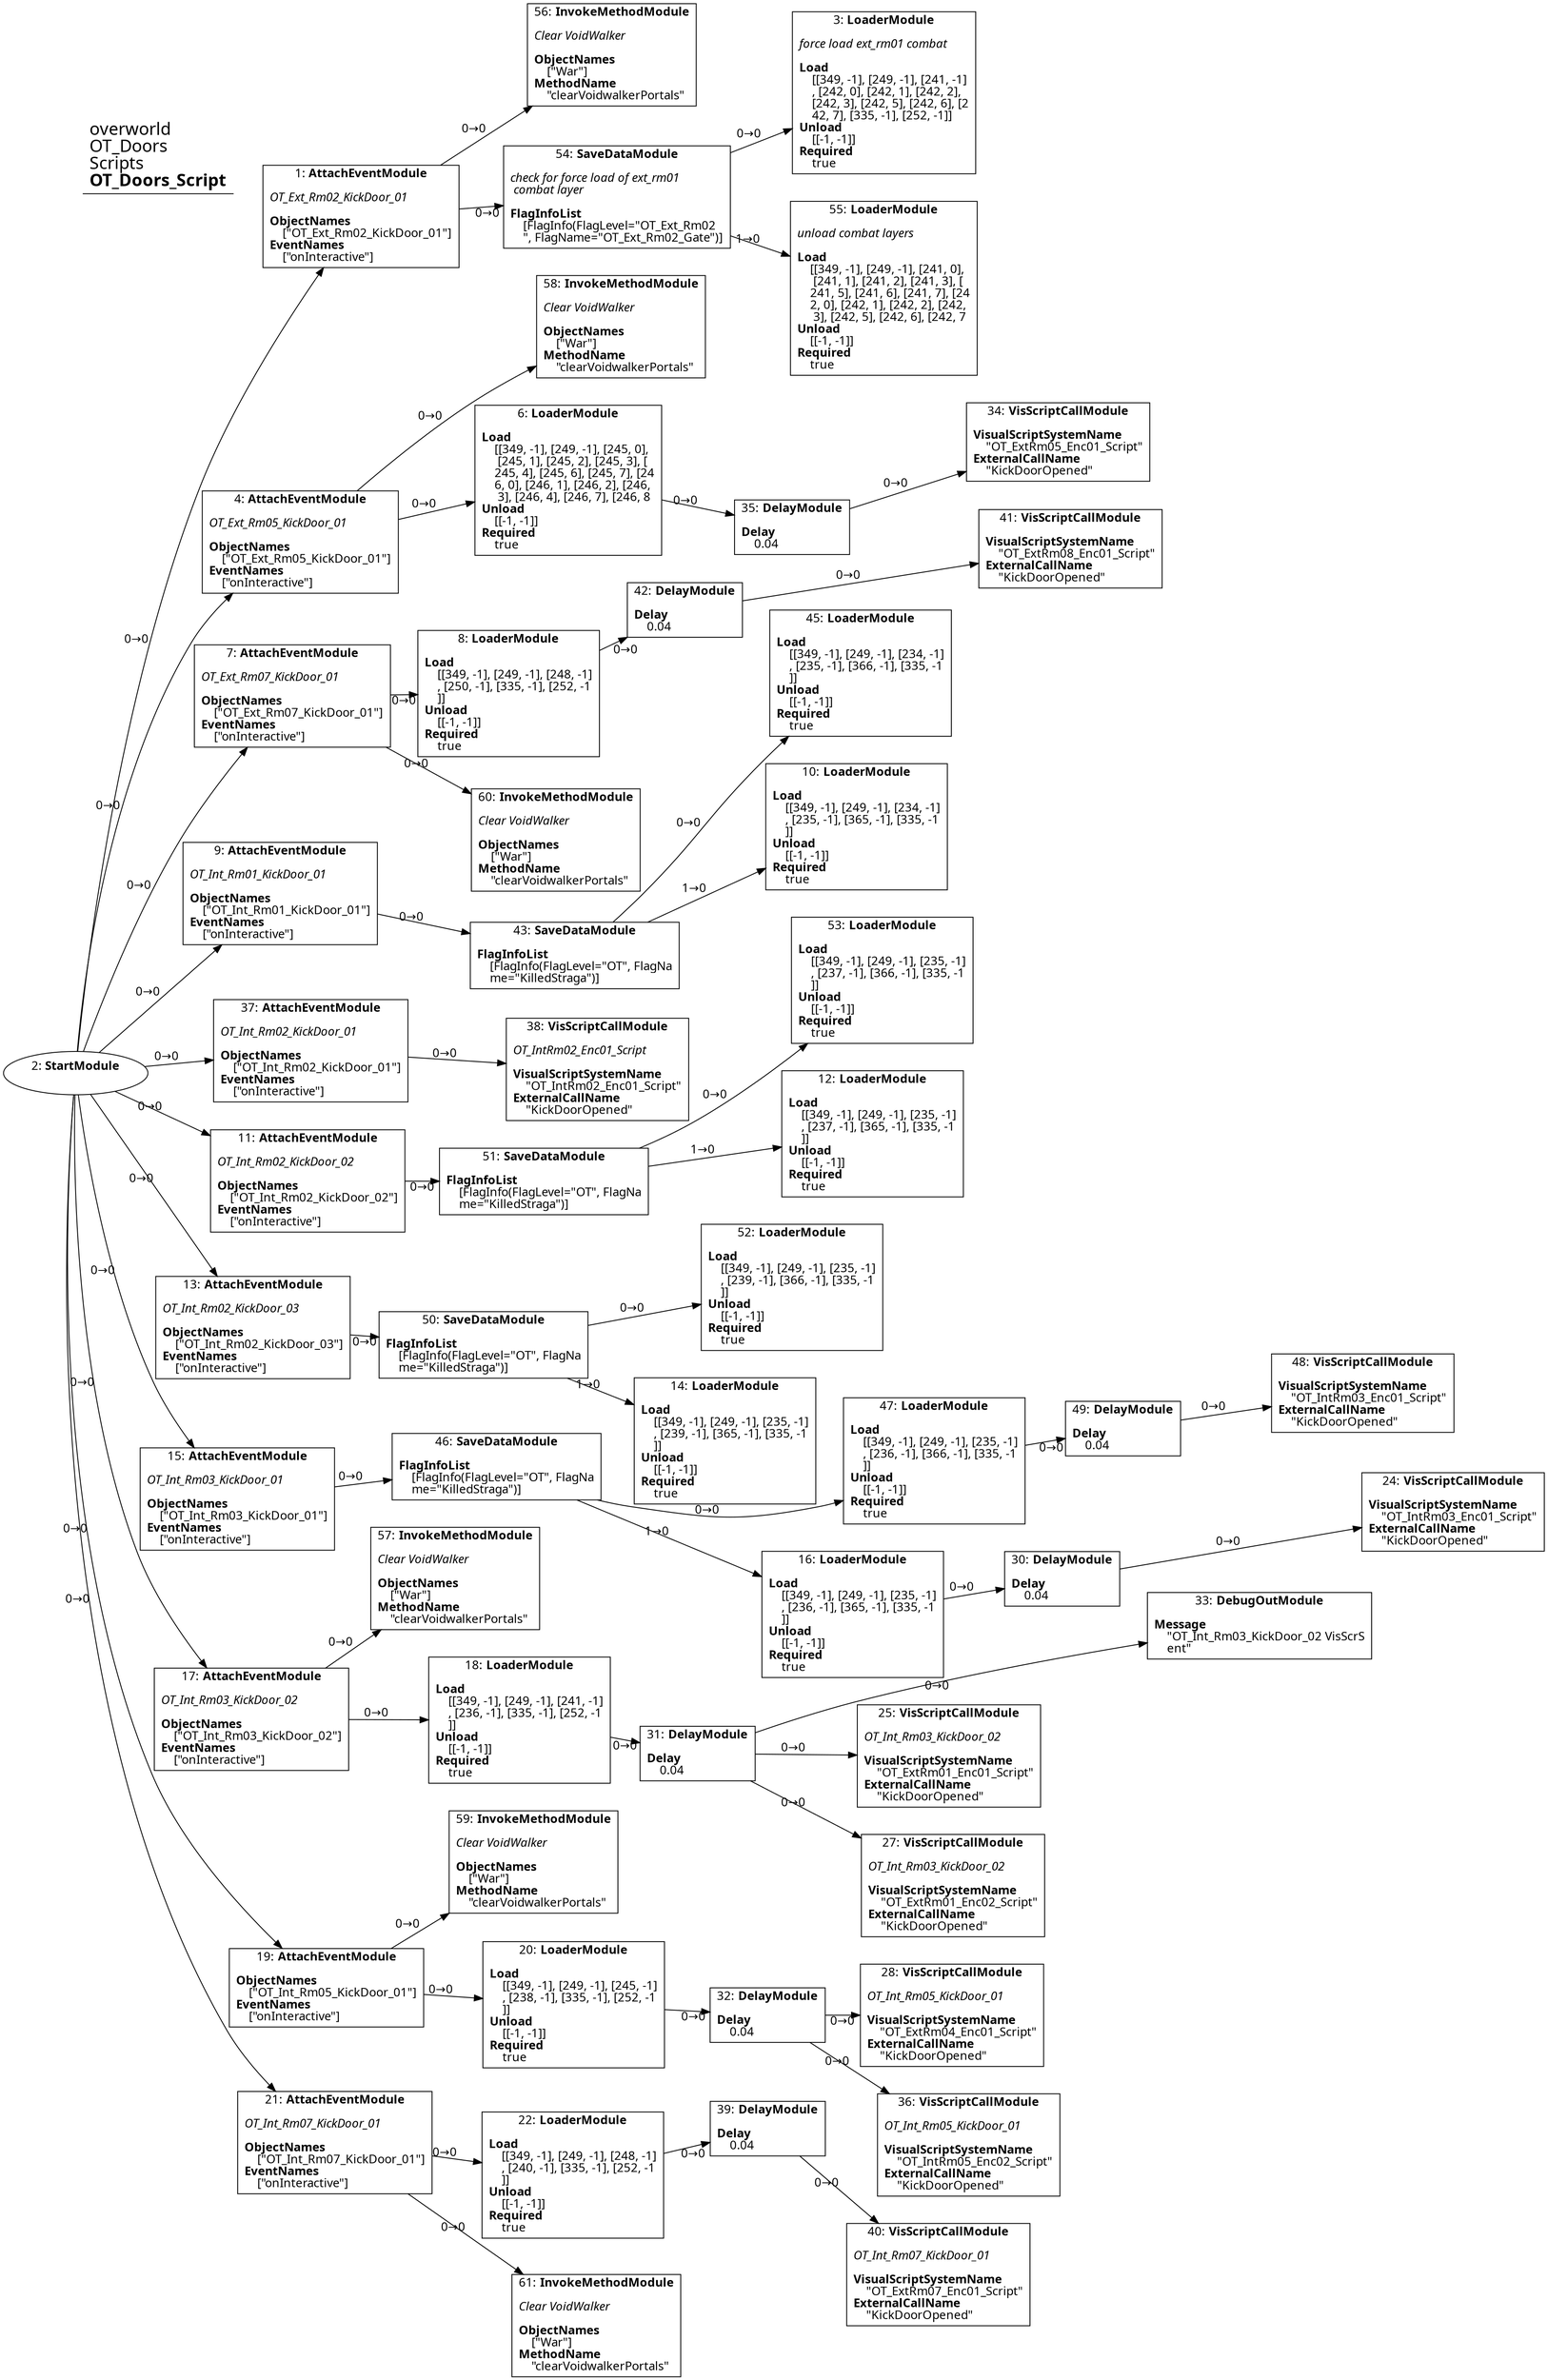 digraph {
    layout = fdp;
    overlap = prism;
    sep = "+16";
    splines = spline;

    node [ shape = box ];

    graph [ fontname = "Segoe UI" ];
    node [ fontname = "Segoe UI" ];
    edge [ fontname = "Segoe UI" ];

    1 [ label = <1: <b>AttachEventModule</b><br/><br/><i>OT_Ext_Rm02_KickDoor_01<br align="left"/></i><br align="left"/><b>ObjectNames</b><br align="left"/>    [&quot;OT_Ext_Rm02_KickDoor_01&quot;]<br align="left"/><b>EventNames</b><br align="left"/>    [&quot;onInteractive&quot;]<br align="left"/>> ];
    1 [ pos = "0.216,0.29700002!" ];
    1 -> 54 [ label = "0→0" ];
    1 -> 56 [ label = "0→0" ];

    2 [ label = <2: <b>StartModule</b><br/><br/>> ];
    2 [ shape = oval ]
    2 [ pos = "-0.287,-0.86!" ];
    2 -> 1 [ label = "0→0" ];
    2 -> 4 [ label = "0→0" ];
    2 -> 7 [ label = "0→0" ];
    2 -> 9 [ label = "0→0" ];
    2 -> 11 [ label = "0→0" ];
    2 -> 13 [ label = "0→0" ];
    2 -> 15 [ label = "0→0" ];
    2 -> 17 [ label = "0→0" ];
    2 -> 19 [ label = "0→0" ];
    2 -> 21 [ label = "0→0" ];
    2 -> 37 [ label = "0→0" ];

    3 [ label = <3: <b>LoaderModule</b><br/><br/><i>force load ext_rm01 combat<br align="left"/></i><br align="left"/><b>Load</b><br align="left"/>    [[349, -1], [249, -1], [241, -1]<br align="left"/>    , [242, 0], [242, 1], [242, 2], <br align="left"/>    [242, 3], [242, 5], [242, 6], [2<br align="left"/>    42, 7], [335, -1], [252, -1]]<br align="left"/><b>Unload</b><br align="left"/>    [[-1, -1]]<br align="left"/><b>Required</b><br align="left"/>    true<br align="left"/>> ];
    3 [ pos = "0.75600004,0.33800003!" ];

    4 [ label = <4: <b>AttachEventModule</b><br/><br/><i>OT_Ext_Rm05_KickDoor_01<br align="left"/></i><br align="left"/><b>ObjectNames</b><br align="left"/>    [&quot;OT_Ext_Rm05_KickDoor_01&quot;]<br align="left"/><b>EventNames</b><br align="left"/>    [&quot;onInteractive&quot;]<br align="left"/>> ];
    4 [ pos = "0.21300001,-0.096!" ];
    4 -> 6 [ label = "0→0" ];
    4 -> 58 [ label = "0→0" ];

    6 [ label = <6: <b>LoaderModule</b><br/><br/><b>Load</b><br align="left"/>    [[349, -1], [249, -1], [245, 0],<br align="left"/>     [245, 1], [245, 2], [245, 3], [<br align="left"/>    245, 4], [245, 6], [245, 7], [24<br align="left"/>    6, 0], [246, 1], [246, 2], [246,<br align="left"/>     3], [246, 4], [246, 7], [246, 8<br align="left"/><b>Unload</b><br align="left"/>    [[-1, -1]]<br align="left"/><b>Required</b><br align="left"/>    true<br align="left"/>> ];
    6 [ pos = "0.46800002,-0.096!" ];
    6 -> 35 [ label = "0→0" ];

    7 [ label = <7: <b>AttachEventModule</b><br/><br/><i>OT_Ext_Rm07_KickDoor_01<br align="left"/></i><br align="left"/><b>ObjectNames</b><br align="left"/>    [&quot;OT_Ext_Rm07_KickDoor_01&quot;]<br align="left"/><b>EventNames</b><br align="left"/>    [&quot;onInteractive&quot;]<br align="left"/>> ];
    7 [ pos = "0.20700002,-0.25300002!" ];
    7 -> 8 [ label = "0→0" ];
    7 -> 60 [ label = "0→0" ];

    8 [ label = <8: <b>LoaderModule</b><br/><br/><b>Load</b><br align="left"/>    [[349, -1], [249, -1], [248, -1]<br align="left"/>    , [250, -1], [335, -1], [252, -1<br align="left"/>    ]]<br align="left"/><b>Unload</b><br align="left"/>    [[-1, -1]]<br align="left"/><b>Required</b><br align="left"/>    true<br align="left"/>> ];
    8 [ pos = "0.43,-0.25300002!" ];
    8 -> 42 [ label = "0→0" ];

    9 [ label = <9: <b>AttachEventModule</b><br/><br/><i>OT_Int_Rm01_KickDoor_01<br align="left"/></i><br align="left"/><b>ObjectNames</b><br align="left"/>    [&quot;OT_Int_Rm01_KickDoor_01&quot;]<br align="left"/><b>EventNames</b><br align="left"/>    [&quot;onInteractive&quot;]<br align="left"/>> ];
    9 [ pos = "0.22500001,-0.564!" ];
    9 -> 43 [ label = "0→0" ];

    10 [ label = <10: <b>LoaderModule</b><br/><br/><b>Load</b><br align="left"/>    [[349, -1], [249, -1], [234, -1]<br align="left"/>    , [235, -1], [365, -1], [335, -1<br align="left"/>    ]]<br align="left"/><b>Unload</b><br align="left"/>    [[-1, -1]]<br align="left"/><b>Required</b><br align="left"/>    true<br align="left"/>> ];
    10 [ pos = "0.665,-0.61600006!" ];

    11 [ label = <11: <b>AttachEventModule</b><br/><br/><i>OT_Int_Rm02_KickDoor_02<br align="left"/></i><br align="left"/><b>ObjectNames</b><br align="left"/>    [&quot;OT_Int_Rm02_KickDoor_02&quot;]<br align="left"/><b>EventNames</b><br align="left"/>    [&quot;onInteractive&quot;]<br align="left"/>> ];
    11 [ pos = "0.24900001,-0.99700004!" ];
    11 -> 51 [ label = "0→0" ];

    12 [ label = <12: <b>LoaderModule</b><br/><br/><b>Load</b><br align="left"/>    [[349, -1], [249, -1], [235, -1]<br align="left"/>    , [237, -1], [365, -1], [335, -1<br align="left"/>    ]]<br align="left"/><b>Unload</b><br align="left"/>    [[-1, -1]]<br align="left"/><b>Required</b><br align="left"/>    true<br align="left"/>> ];
    12 [ pos = "0.707,-1.08!" ];

    13 [ label = <13: <b>AttachEventModule</b><br/><br/><i>OT_Int_Rm02_KickDoor_03<br align="left"/></i><br align="left"/><b>ObjectNames</b><br align="left"/>    [&quot;OT_Int_Rm02_KickDoor_03&quot;]<br align="left"/><b>EventNames</b><br align="left"/>    [&quot;onInteractive&quot;]<br align="left"/>> ];
    13 [ pos = "0.23600002,-1.274!" ];
    13 -> 50 [ label = "0→0" ];

    14 [ label = <14: <b>LoaderModule</b><br/><br/><b>Load</b><br align="left"/>    [[349, -1], [249, -1], [235, -1]<br align="left"/>    , [239, -1], [365, -1], [335, -1<br align="left"/>    ]]<br align="left"/><b>Unload</b><br align="left"/>    [[-1, -1]]<br align="left"/><b>Required</b><br align="left"/>    true<br align="left"/>> ];
    14 [ pos = "0.71500003,-1.3540001!" ];

    15 [ label = <15: <b>AttachEventModule</b><br/><br/><i>OT_Int_Rm03_KickDoor_01<br align="left"/></i><br align="left"/><b>ObjectNames</b><br align="left"/>    [&quot;OT_Int_Rm03_KickDoor_01&quot;]<br align="left"/><b>EventNames</b><br align="left"/>    [&quot;onInteractive&quot;]<br align="left"/>> ];
    15 [ pos = "0.22100002,-1.598!" ];
    15 -> 46 [ label = "0→0" ];

    16 [ label = <16: <b>LoaderModule</b><br/><br/><b>Load</b><br align="left"/>    [[349, -1], [249, -1], [235, -1]<br align="left"/>    , [236, -1], [365, -1], [335, -1<br align="left"/>    ]]<br align="left"/><b>Unload</b><br align="left"/>    [[-1, -1]]<br align="left"/><b>Required</b><br align="left"/>    true<br align="left"/>> ];
    16 [ pos = "0.814,-1.6560001!" ];
    16 -> 30 [ label = "0→0" ];

    17 [ label = <17: <b>AttachEventModule</b><br/><br/><i>OT_Int_Rm03_KickDoor_02<br align="left"/></i><br align="left"/><b>ObjectNames</b><br align="left"/>    [&quot;OT_Int_Rm03_KickDoor_02&quot;]<br align="left"/><b>EventNames</b><br align="left"/>    [&quot;onInteractive&quot;]<br align="left"/>> ];
    17 [ pos = "0.231,-1.8830001!" ];
    17 -> 18 [ label = "0→0" ];
    17 -> 57 [ label = "0→0" ];

    18 [ label = <18: <b>LoaderModule</b><br/><br/><b>Load</b><br align="left"/>    [[349, -1], [249, -1], [241, -1]<br align="left"/>    , [236, -1], [335, -1], [252, -1<br align="left"/>    ]]<br align="left"/><b>Unload</b><br align="left"/>    [[-1, -1]]<br align="left"/><b>Required</b><br align="left"/>    true<br align="left"/>> ];
    18 [ pos = "0.49,-1.8830001!" ];
    18 -> 31 [ label = "0→0" ];

    19 [ label = <19: <b>AttachEventModule</b><br/><br/><b>ObjectNames</b><br align="left"/>    [&quot;OT_Int_Rm05_KickDoor_01&quot;]<br align="left"/><b>EventNames</b><br align="left"/>    [&quot;onInteractive&quot;]<br align="left"/>> ];
    19 [ pos = "0.22800002,-2.2930002!" ];
    19 -> 20 [ label = "0→0" ];
    19 -> 59 [ label = "0→0" ];

    20 [ label = <20: <b>LoaderModule</b><br/><br/><b>Load</b><br align="left"/>    [[349, -1], [249, -1], [245, -1]<br align="left"/>    , [238, -1], [335, -1], [252, -1<br align="left"/>    ]]<br align="left"/><b>Unload</b><br align="left"/>    [[-1, -1]]<br align="left"/><b>Required</b><br align="left"/>    true<br align="left"/>> ];
    20 [ pos = "0.45100003,-2.2930002!" ];
    20 -> 32 [ label = "0→0" ];

    21 [ label = <21: <b>AttachEventModule</b><br/><br/><i>OT_Int_Rm07_KickDoor_01<br align="left"/></i><br align="left"/><b>ObjectNames</b><br align="left"/>    [&quot;OT_Int_Rm07_KickDoor_01&quot;]<br align="left"/><b>EventNames</b><br align="left"/>    [&quot;onInteractive&quot;]<br align="left"/>> ];
    21 [ pos = "0.21700001,-2.4520001!" ];
    21 -> 22 [ label = "0→0" ];
    21 -> 61 [ label = "0→0" ];

    22 [ label = <22: <b>LoaderModule</b><br/><br/><b>Load</b><br align="left"/>    [[349, -1], [249, -1], [248, -1]<br align="left"/>    , [240, -1], [335, -1], [252, -1<br align="left"/>    ]]<br align="left"/><b>Unload</b><br align="left"/>    [[-1, -1]]<br align="left"/><b>Required</b><br align="left"/>    true<br align="left"/>> ];
    22 [ pos = "0.44000003,-2.4520001!" ];
    22 -> 39 [ label = "0→0" ];

    24 [ label = <24: <b>VisScriptCallModule</b><br/><br/><b>VisualScriptSystemName</b><br align="left"/>    &quot;OT_IntRm03_Enc01_Script&quot;<br align="left"/><b>ExternalCallName</b><br align="left"/>    &quot;KickDoorOpened&quot;<br align="left"/>> ];
    24 [ pos = "1.21,-1.6560001!" ];

    25 [ label = <25: <b>VisScriptCallModule</b><br/><br/><i>OT_Int_Rm03_KickDoor_02<br align="left"/></i><br align="left"/><b>VisualScriptSystemName</b><br align="left"/>    &quot;OT_ExtRm01_Enc01_Script&quot;<br align="left"/><b>ExternalCallName</b><br align="left"/>    &quot;KickDoorOpened&quot;<br align="left"/>> ];
    25 [ pos = "0.93700004,-1.8880001!" ];

    27 [ label = <27: <b>VisScriptCallModule</b><br/><br/><i>OT_Int_Rm03_KickDoor_02<br align="left"/></i><br align="left"/><b>VisualScriptSystemName</b><br align="left"/>    &quot;OT_ExtRm01_Enc02_Script&quot;<br align="left"/><b>ExternalCallName</b><br align="left"/>    &quot;KickDoorOpened&quot;<br align="left"/>> ];
    27 [ pos = "0.94200003,-1.9590001!" ];

    28 [ label = <28: <b>VisScriptCallModule</b><br/><br/><i>OT_Int_Rm05_KickDoor_01<br align="left"/></i><br align="left"/><b>VisualScriptSystemName</b><br align="left"/>    &quot;OT_ExtRm04_Enc01_Script&quot;<br align="left"/><b>ExternalCallName</b><br align="left"/>    &quot;KickDoorOpened&quot;<br align="left"/>> ];
    28 [ pos = "0.915,-2.2770002!" ];

    30 [ label = <30: <b>DelayModule</b><br/><br/><b>Delay</b><br align="left"/>    0.04<br align="left"/>> ];
    30 [ pos = "1.0530001,-1.6560001!" ];
    30 -> 24 [ label = "0→0" ];

    31 [ label = <31: <b>DelayModule</b><br/><br/><b>Delay</b><br align="left"/>    0.04<br align="left"/>> ];
    31 [ pos = "0.73,-1.8510001!" ];
    31 -> 25 [ label = "0→0" ];
    31 -> 27 [ label = "0→0" ];
    31 -> 33 [ label = "0→0" ];

    32 [ label = <32: <b>DelayModule</b><br/><br/><b>Delay</b><br align="left"/>    0.04<br align="left"/>> ];
    32 [ pos = "0.72800004,-2.2770002!" ];
    32 -> 28 [ label = "0→0" ];
    32 -> 36 [ label = "0→0" ];

    33 [ label = <33: <b>DebugOutModule</b><br/><br/><b>Message</b><br align="left"/>    &quot;OT_Int_Rm03_KickDoor_02 VisScrS<br align="left"/>    ent&quot;<br align="left"/>> ];
    33 [ pos = "1.146,-1.8510001!" ];

    34 [ label = <34: <b>VisScriptCallModule</b><br/><br/><b>VisualScriptSystemName</b><br align="left"/>    &quot;OT_ExtRm05_Enc01_Script&quot;<br align="left"/><b>ExternalCallName</b><br align="left"/>    &quot;KickDoorOpened&quot;<br align="left"/>> ];
    34 [ pos = "0.93000007,-0.096!" ];

    35 [ label = <35: <b>DelayModule</b><br/><br/><b>Delay</b><br align="left"/>    0.04<br align="left"/>> ];
    35 [ pos = "0.75100005,-0.096!" ];
    35 -> 34 [ label = "0→0" ];

    36 [ label = <36: <b>VisScriptCallModule</b><br/><br/><i>OT_Int_Rm05_KickDoor_01<br align="left"/></i><br align="left"/><b>VisualScriptSystemName</b><br align="left"/>    &quot;OT_IntRm05_Enc02_Script&quot;<br align="left"/><b>ExternalCallName</b><br align="left"/>    &quot;KickDoorOpened&quot;<br align="left"/>> ];
    36 [ pos = "0.93900007,-2.436!" ];

    37 [ label = <37: <b>AttachEventModule</b><br/><br/><i>OT_Int_Rm02_KickDoor_01<br align="left"/></i><br align="left"/><b>ObjectNames</b><br align="left"/>    [&quot;OT_Int_Rm02_KickDoor_01&quot;]<br align="left"/><b>EventNames</b><br align="left"/>    [&quot;onInteractive&quot;]<br align="left"/>> ];
    37 [ pos = "0.246,-0.79700005!" ];
    37 -> 38 [ label = "0→0" ];

    38 [ label = <38: <b>VisScriptCallModule</b><br/><br/><i>OT_IntRm02_Enc01_Script<br align="left"/></i><br align="left"/><b>VisualScriptSystemName</b><br align="left"/>    &quot;OT_IntRm02_Enc01_Script&quot;<br align="left"/><b>ExternalCallName</b><br align="left"/>    &quot;KickDoorOpened&quot;<br align="left"/>> ];
    38 [ pos = "0.47000003,-0.79700005!" ];

    39 [ label = <39: <b>DelayModule</b><br/><br/><b>Delay</b><br align="left"/>    0.04<br align="left"/>> ];
    39 [ pos = "0.67800003,-2.4520001!" ];
    39 -> 40 [ label = "0→0" ];

    40 [ label = <40: <b>VisScriptCallModule</b><br/><br/><i>OT_Int_Rm07_KickDoor_01<br align="left"/></i><br align="left"/><b>VisualScriptSystemName</b><br align="left"/>    &quot;OT_ExtRm07_Enc01_Script&quot;<br align="left"/><b>ExternalCallName</b><br align="left"/>    &quot;KickDoorOpened&quot;<br align="left"/>> ];
    40 [ pos = "0.92,-2.571!" ];

    41 [ label = <41: <b>VisScriptCallModule</b><br/><br/><b>VisualScriptSystemName</b><br align="left"/>    &quot;OT_ExtRm08_Enc01_Script&quot;<br align="left"/><b>ExternalCallName</b><br align="left"/>    &quot;KickDoorOpened&quot;<br align="left"/>> ];
    41 [ pos = "0.92,-0.25300002!" ];

    42 [ label = <42: <b>DelayModule</b><br/><br/><b>Delay</b><br align="left"/>    0.04<br align="left"/>> ];
    42 [ pos = "0.74200004,-0.25300002!" ];
    42 -> 41 [ label = "0→0" ];

    43 [ label = <43: <b>SaveDataModule</b><br/><br/><b>FlagInfoList</b><br align="left"/>    [FlagInfo(FlagLevel=&quot;OT&quot;, FlagNa<br align="left"/>    me=&quot;KilledStraga&quot;)]<br align="left"/>> ];
    43 [ pos = "0.44500002,-0.564!" ];
    43 -> 10 [ label = "1→0" ];
    43 -> 45 [ label = "0→0" ];

    45 [ label = <45: <b>LoaderModule</b><br/><br/><b>Load</b><br align="left"/>    [[349, -1], [249, -1], [234, -1]<br align="left"/>    , [235, -1], [366, -1], [335, -1<br align="left"/>    ]]<br align="left"/><b>Unload</b><br align="left"/>    [[-1, -1]]<br align="left"/><b>Required</b><br align="left"/>    true<br align="left"/>> ];
    45 [ pos = "0.66400003,-0.51600003!" ];

    46 [ label = <46: <b>SaveDataModule</b><br/><br/><b>FlagInfoList</b><br align="left"/>    [FlagInfo(FlagLevel=&quot;OT&quot;, FlagNa<br align="left"/>    me=&quot;KilledStraga&quot;)]<br align="left"/>> ];
    46 [ pos = "0.555,-1.5500001!" ];
    46 -> 16 [ label = "1→0" ];
    46 -> 47 [ label = "0→0" ];

    47 [ label = <47: <b>LoaderModule</b><br/><br/><b>Load</b><br align="left"/>    [[349, -1], [249, -1], [235, -1]<br align="left"/>    , [236, -1], [366, -1], [335, -1<br align="left"/>    ]]<br align="left"/><b>Unload</b><br align="left"/>    [[-1, -1]]<br align="left"/><b>Required</b><br align="left"/>    true<br align="left"/>> ];
    47 [ pos = "0.81900007,-1.4710001!" ];
    47 -> 49 [ label = "0→0" ];

    48 [ label = <48: <b>VisScriptCallModule</b><br/><br/><b>VisualScriptSystemName</b><br align="left"/>    &quot;OT_IntRm03_Enc01_Script&quot;<br align="left"/><b>ExternalCallName</b><br align="left"/>    &quot;KickDoorOpened&quot;<br align="left"/>> ];
    48 [ pos = "1.215,-1.4710001!" ];

    49 [ label = <49: <b>DelayModule</b><br/><br/><b>Delay</b><br align="left"/>    0.04<br align="left"/>> ];
    49 [ pos = "1.0580001,-1.4710001!" ];
    49 -> 48 [ label = "0→0" ];

    50 [ label = <50: <b>SaveDataModule</b><br/><br/><b>FlagInfoList</b><br align="left"/>    [FlagInfo(FlagLevel=&quot;OT&quot;, FlagNa<br align="left"/>    me=&quot;KilledStraga&quot;)]<br align="left"/>> ];
    50 [ pos = "0.44300002,-1.274!" ];
    50 -> 14 [ label = "1→0" ];
    50 -> 52 [ label = "0→0" ];

    51 [ label = <51: <b>SaveDataModule</b><br/><br/><b>FlagInfoList</b><br align="left"/>    [FlagInfo(FlagLevel=&quot;OT&quot;, FlagNa<br align="left"/>    me=&quot;KilledStraga&quot;)]<br align="left"/>> ];
    51 [ pos = "0.45600003,-0.998!" ];
    51 -> 12 [ label = "1→0" ];
    51 -> 53 [ label = "0→0" ];

    52 [ label = <52: <b>LoaderModule</b><br/><br/><b>Load</b><br align="left"/>    [[349, -1], [249, -1], [235, -1]<br align="left"/>    , [239, -1], [366, -1], [335, -1<br align="left"/>    ]]<br align="left"/><b>Unload</b><br align="left"/>    [[-1, -1]]<br align="left"/><b>Required</b><br align="left"/>    true<br align="left"/>> ];
    52 [ pos = "0.711,-1.2440001!" ];

    53 [ label = <53: <b>LoaderModule</b><br/><br/><b>Load</b><br align="left"/>    [[349, -1], [249, -1], [235, -1]<br align="left"/>    , [237, -1], [366, -1], [335, -1<br align="left"/>    ]]<br align="left"/><b>Unload</b><br align="left"/>    [[-1, -1]]<br align="left"/><b>Required</b><br align="left"/>    true<br align="left"/>> ];
    53 [ pos = "0.702,-0.94900006!" ];

    54 [ label = <54: <b>SaveDataModule</b><br/><br/><i>check for force load of ext_rm01<br align="left"/> combat layer<br align="left"/></i><br align="left"/><b>FlagInfoList</b><br align="left"/>    [FlagInfo(FlagLevel=&quot;OT_Ext_Rm02<br align="left"/>    &quot;, FlagName=&quot;OT_Ext_Rm02_Gate&quot;)]<br align="left"/>> ];
    54 [ pos = "0.45000002,0.29700002!" ];
    54 -> 3 [ label = "0→0" ];
    54 -> 55 [ label = "1→0" ];

    55 [ label = <55: <b>LoaderModule</b><br/><br/><i>unload combat layers<br align="left"/></i><br align="left"/><b>Load</b><br align="left"/>    [[349, -1], [249, -1], [241, 0],<br align="left"/>     [241, 1], [241, 2], [241, 3], [<br align="left"/>    241, 5], [241, 6], [241, 7], [24<br align="left"/>    2, 0], [242, 1], [242, 2], [242,<br align="left"/>     3], [242, 5], [242, 6], [242, 7<br align="left"/><b>Unload</b><br align="left"/>    [[-1, -1]]<br align="left"/><b>Required</b><br align="left"/>    true<br align="left"/>> ];
    55 [ pos = "0.757,0.23900001!" ];

    56 [ label = <56: <b>InvokeMethodModule</b><br/><br/><i>Clear VoidWalker<br align="left"/></i><br align="left"/><b>ObjectNames</b><br align="left"/>    [&quot;War&quot;]<br align="left"/><b>MethodName</b><br align="left"/>    &quot;clearVoidwalkerPortals&quot;<br align="left"/>> ];
    56 [ pos = "0.45600003,0.47300002!" ];

    57 [ label = <57: <b>InvokeMethodModule</b><br/><br/><i>Clear VoidWalker<br align="left"/></i><br align="left"/><b>ObjectNames</b><br align="left"/>    [&quot;War&quot;]<br align="left"/><b>MethodName</b><br align="left"/>    &quot;clearVoidwalkerPortals&quot;<br align="left"/>> ];
    57 [ pos = "0.49,-1.746!" ];

    58 [ label = <58: <b>InvokeMethodModule</b><br/><br/><i>Clear VoidWalker<br align="left"/></i><br align="left"/><b>ObjectNames</b><br align="left"/>    [&quot;War&quot;]<br align="left"/><b>MethodName</b><br align="left"/>    &quot;clearVoidwalkerPortals&quot;<br align="left"/>> ];
    58 [ pos = "0.47700003,0.040000003!" ];

    59 [ label = <59: <b>InvokeMethodModule</b><br/><br/><i>Clear VoidWalker<br align="left"/></i><br align="left"/><b>ObjectNames</b><br align="left"/>    [&quot;War&quot;]<br align="left"/><b>MethodName</b><br align="left"/>    &quot;clearVoidwalkerPortals&quot;<br align="left"/>> ];
    59 [ pos = "0.45100003,-2.154!" ];

    60 [ label = <60: <b>InvokeMethodModule</b><br/><br/><i>Clear VoidWalker<br align="left"/></i><br align="left"/><b>ObjectNames</b><br align="left"/>    [&quot;War&quot;]<br align="left"/><b>MethodName</b><br align="left"/>    &quot;clearVoidwalkerPortals&quot;<br align="left"/>> ];
    60 [ pos = "0.43600002,-0.365!" ];

    61 [ label = <61: <b>InvokeMethodModule</b><br/><br/><i>Clear VoidWalker<br align="left"/></i><br align="left"/><b>ObjectNames</b><br align="left"/>    [&quot;War&quot;]<br align="left"/><b>MethodName</b><br align="left"/>    &quot;clearVoidwalkerPortals&quot;<br align="left"/>> ];
    61 [ pos = "0.448,-2.572!" ];

    title [ pos = "-0.28800002,0.47400004!" ];
    title [ shape = underline ];
    title [ label = <<font point-size="20">overworld<br align="left"/>OT_Doors<br align="left"/>Scripts<br align="left"/><b>OT_Doors_Script</b><br align="left"/></font>> ];
}
